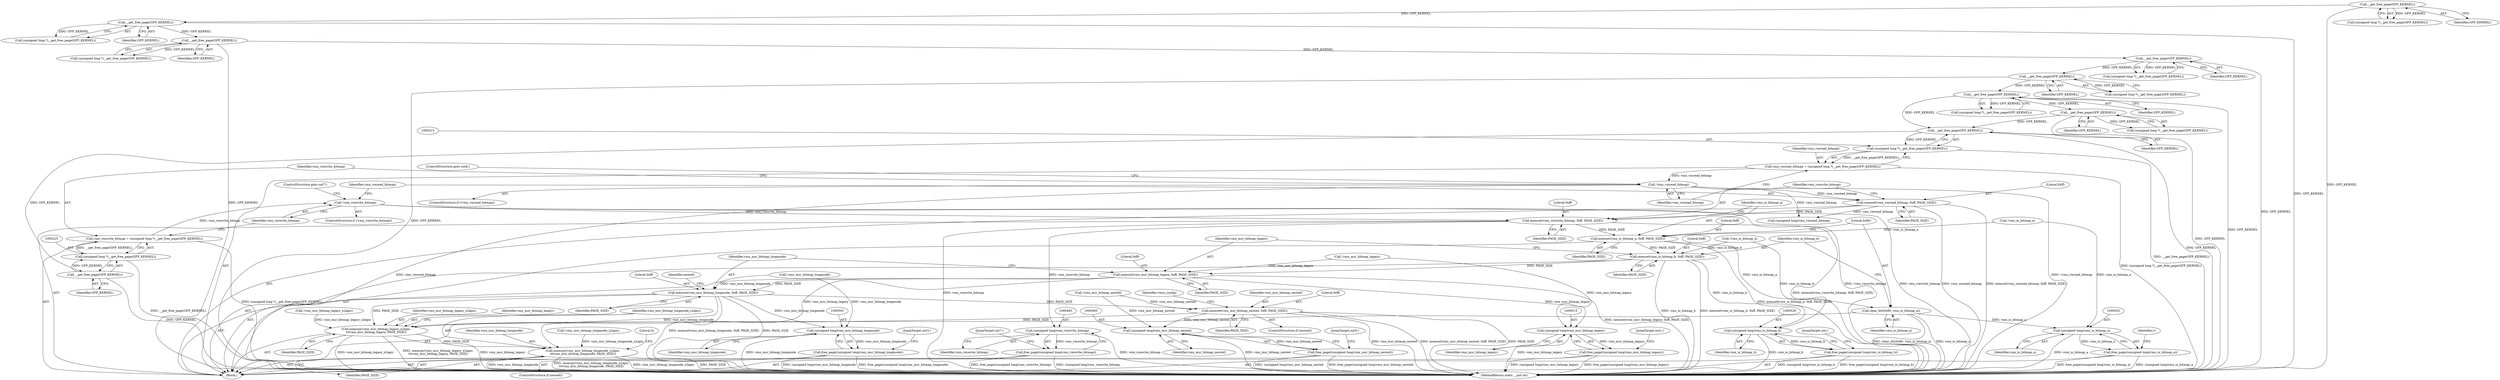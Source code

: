 digraph "0_linux_3ce424e45411cf5a13105e0386b6ecf6eeb4f66f@API" {
"1000236" [label="(Call,memset(vmx_vmwrite_bitmap, 0xff, PAGE_SIZE))"];
"1000229" [label="(Call,!vmx_vmwrite_bitmap)"];
"1000222" [label="(Call,vmx_vmwrite_bitmap = (unsigned long *)__get_free_page(GFP_KERNEL))"];
"1000224" [label="(Call,(unsigned long *)__get_free_page(GFP_KERNEL))"];
"1000226" [label="(Call,__get_free_page(GFP_KERNEL))"];
"1000216" [label="(Call,__get_free_page(GFP_KERNEL))"];
"1000193" [label="(Call,__get_free_page(GFP_KERNEL))"];
"1000183" [label="(Call,__get_free_page(GFP_KERNEL))"];
"1000173" [label="(Call,__get_free_page(GFP_KERNEL))"];
"1000163" [label="(Call,__get_free_page(GFP_KERNEL))"];
"1000153" [label="(Call,__get_free_page(GFP_KERNEL))"];
"1000142" [label="(Call,__get_free_page(GFP_KERNEL))"];
"1000206" [label="(Call,__get_free_page(GFP_KERNEL))"];
"1000232" [label="(Call,memset(vmx_vmread_bitmap, 0xff, PAGE_SIZE))"];
"1000219" [label="(Call,!vmx_vmread_bitmap)"];
"1000212" [label="(Call,vmx_vmread_bitmap = (unsigned long *)__get_free_page(GFP_KERNEL))"];
"1000214" [label="(Call,(unsigned long *)__get_free_page(GFP_KERNEL))"];
"1000240" [label="(Call,memset(vmx_io_bitmap_a, 0xff, PAGE_SIZE))"];
"1000244" [label="(Call,clear_bit(0x80, vmx_io_bitmap_a))"];
"1000524" [label="(Call,(unsigned long)vmx_io_bitmap_a)"];
"1000523" [label="(Call,free_page((unsigned long)vmx_io_bitmap_a))"];
"1000247" [label="(Call,memset(vmx_io_bitmap_b, 0xff, PAGE_SIZE))"];
"1000251" [label="(Call,memset(vmx_msr_bitmap_legacy, 0xff, PAGE_SIZE))"];
"1000255" [label="(Call,memset(vmx_msr_bitmap_longmode, 0xff, PAGE_SIZE))"];
"1000261" [label="(Call,memset(vmx_msr_bitmap_nested, 0xff, PAGE_SIZE))"];
"1000398" [label="(Call,memcpy(vmx_msr_bitmap_legacy_x2apic,\n\t\t\tvmx_msr_bitmap_legacy, PAGE_SIZE))"];
"1000402" [label="(Call,memcpy(vmx_msr_bitmap_longmode_x2apic,\n\t\t\tvmx_msr_bitmap_longmode, PAGE_SIZE))"];
"1000494" [label="(Call,(unsigned long)vmx_msr_bitmap_nested)"];
"1000493" [label="(Call,free_page((unsigned long)vmx_msr_bitmap_nested))"];
"1000504" [label="(Call,(unsigned long)vmx_msr_bitmap_longmode)"];
"1000503" [label="(Call,free_page((unsigned long)vmx_msr_bitmap_longmode))"];
"1000514" [label="(Call,(unsigned long)vmx_msr_bitmap_legacy)"];
"1000513" [label="(Call,free_page((unsigned long)vmx_msr_bitmap_legacy))"];
"1000519" [label="(Call,(unsigned long)vmx_io_bitmap_b)"];
"1000518" [label="(Call,free_page((unsigned long)vmx_io_bitmap_b))"];
"1000482" [label="(Call,(unsigned long)vmx_vmwrite_bitmap)"];
"1000481" [label="(Call,free_page((unsigned long)vmx_vmwrite_bitmap))"];
"1000222" [label="(Call,vmx_vmwrite_bitmap = (unsigned long *)__get_free_page(GFP_KERNEL))"];
"1000240" [label="(Call,memset(vmx_io_bitmap_a, 0xff, PAGE_SIZE))"];
"1000183" [label="(Call,__get_free_page(GFP_KERNEL))"];
"1000262" [label="(Identifier,vmx_msr_bitmap_nested)"];
"1000219" [label="(Call,!vmx_vmread_bitmap)"];
"1000194" [label="(Identifier,GFP_KERNEL)"];
"1000519" [label="(Call,(unsigned long)vmx_io_bitmap_b)"];
"1000235" [label="(Identifier,PAGE_SIZE)"];
"1000186" [label="(Call,!vmx_msr_bitmap_longmode)"];
"1000481" [label="(Call,free_page((unsigned long)vmx_vmwrite_bitmap))"];
"1000257" [label="(Literal,0xff)"];
"1000231" [label="(ControlStructure,goto out7;)"];
"1000506" [label="(Identifier,vmx_msr_bitmap_longmode)"];
"1000166" [label="(Call,!vmx_msr_bitmap_legacy)"];
"1000529" [label="(MethodReturn,static __init int)"];
"1000140" [label="(Call,(unsigned long *)__get_free_page(GFP_KERNEL))"];
"1000513" [label="(Call,free_page((unsigned long)vmx_msr_bitmap_legacy))"];
"1000227" [label="(Identifier,GFP_KERNEL)"];
"1000516" [label="(Identifier,vmx_msr_bitmap_legacy)"];
"1000256" [label="(Identifier,vmx_msr_bitmap_longmode)"];
"1000143" [label="(Identifier,GFP_KERNEL)"];
"1000230" [label="(Identifier,vmx_vmwrite_bitmap)"];
"1000407" [label="(Literal,0)"];
"1000250" [label="(Identifier,PAGE_SIZE)"];
"1000232" [label="(Call,memset(vmx_vmread_bitmap, 0xff, PAGE_SIZE))"];
"1000514" [label="(Call,(unsigned long)vmx_msr_bitmap_legacy)"];
"1000521" [label="(Identifier,vmx_io_bitmap_b)"];
"1000258" [label="(Identifier,PAGE_SIZE)"];
"1000263" [label="(Literal,0xff)"];
"1000239" [label="(Identifier,PAGE_SIZE)"];
"1000241" [label="(Identifier,vmx_io_bitmap_a)"];
"1000269" [label="(Identifier,vmcs_config)"];
"1000151" [label="(Call,(unsigned long *)__get_free_page(GFP_KERNEL))"];
"1000526" [label="(Identifier,vmx_io_bitmap_a)"];
"1000255" [label="(Call,memset(vmx_msr_bitmap_longmode, 0xff, PAGE_SIZE))"];
"1000404" [label="(Identifier,vmx_msr_bitmap_longmode)"];
"1000246" [label="(Identifier,vmx_io_bitmap_a)"];
"1000493" [label="(Call,free_page((unsigned long)vmx_msr_bitmap_nested))"];
"1000181" [label="(Call,(unsigned long *)__get_free_page(GFP_KERNEL))"];
"1000223" [label="(Identifier,vmx_vmwrite_bitmap)"];
"1000249" [label="(Literal,0xff)"];
"1000111" [label="(Block,)"];
"1000217" [label="(Identifier,GFP_KERNEL)"];
"1000204" [label="(Call,(unsigned long *)__get_free_page(GFP_KERNEL))"];
"1000528" [label="(Identifier,r)"];
"1000497" [label="(JumpTarget,out5:)"];
"1000504" [label="(Call,(unsigned long)vmx_msr_bitmap_longmode)"];
"1000171" [label="(Call,(unsigned long *)__get_free_page(GFP_KERNEL))"];
"1000164" [label="(Identifier,GFP_KERNEL)"];
"1000163" [label="(Call,__get_free_page(GFP_KERNEL))"];
"1000243" [label="(Identifier,PAGE_SIZE)"];
"1000523" [label="(Call,free_page((unsigned long)vmx_io_bitmap_a))"];
"1000216" [label="(Call,__get_free_page(GFP_KERNEL))"];
"1000242" [label="(Literal,0xff)"];
"1000399" [label="(Identifier,vmx_msr_bitmap_legacy_x2apic)"];
"1000244" [label="(Call,clear_bit(0x80, vmx_io_bitmap_a))"];
"1000233" [label="(Identifier,vmx_vmread_bitmap)"];
"1000402" [label="(Call,memcpy(vmx_msr_bitmap_longmode_x2apic,\n\t\t\tvmx_msr_bitmap_longmode, PAGE_SIZE))"];
"1000401" [label="(Identifier,PAGE_SIZE)"];
"1000238" [label="(Literal,0xff)"];
"1000487" [label="(Call,(unsigned long)vmx_vmread_bitmap)"];
"1000248" [label="(Identifier,vmx_io_bitmap_b)"];
"1000254" [label="(Identifier,PAGE_SIZE)"];
"1000398" [label="(Call,memcpy(vmx_msr_bitmap_legacy_x2apic,\n\t\t\tvmx_msr_bitmap_legacy, PAGE_SIZE))"];
"1000400" [label="(Identifier,vmx_msr_bitmap_legacy)"];
"1000174" [label="(Identifier,GFP_KERNEL)"];
"1000482" [label="(Call,(unsigned long)vmx_vmwrite_bitmap)"];
"1000193" [label="(Call,__get_free_page(GFP_KERNEL))"];
"1000142" [label="(Call,__get_free_page(GFP_KERNEL))"];
"1000261" [label="(Call,memset(vmx_msr_bitmap_nested, 0xff, PAGE_SIZE))"];
"1000251" [label="(Call,memset(vmx_msr_bitmap_legacy, 0xff, PAGE_SIZE))"];
"1000226" [label="(Call,__get_free_page(GFP_KERNEL))"];
"1000496" [label="(Identifier,vmx_msr_bitmap_nested)"];
"1000485" [label="(JumpTarget,out7:)"];
"1000206" [label="(Call,__get_free_page(GFP_KERNEL))"];
"1000522" [label="(JumpTarget,out:)"];
"1000176" [label="(Call,!vmx_msr_bitmap_legacy_x2apic)"];
"1000484" [label="(Identifier,vmx_vmwrite_bitmap)"];
"1000236" [label="(Call,memset(vmx_vmwrite_bitmap, 0xff, PAGE_SIZE))"];
"1000264" [label="(Identifier,PAGE_SIZE)"];
"1000161" [label="(Call,(unsigned long *)__get_free_page(GFP_KERNEL))"];
"1000507" [label="(JumpTarget,out3:)"];
"1000253" [label="(Literal,0xff)"];
"1000145" [label="(Call,!vmx_io_bitmap_a)"];
"1000220" [label="(Identifier,vmx_vmread_bitmap)"];
"1000245" [label="(Literal,0x80)"];
"1000153" [label="(Call,__get_free_page(GFP_KERNEL))"];
"1000518" [label="(Call,free_page((unsigned long)vmx_io_bitmap_b))"];
"1000209" [label="(Call,!vmx_msr_bitmap_nested)"];
"1000491" [label="(ControlStructure,if (nested))"];
"1000234" [label="(Literal,0xff)"];
"1000252" [label="(Identifier,vmx_msr_bitmap_legacy)"];
"1000212" [label="(Call,vmx_vmread_bitmap = (unsigned long *)__get_free_page(GFP_KERNEL))"];
"1000184" [label="(Identifier,GFP_KERNEL)"];
"1000218" [label="(ControlStructure,if (!vmx_vmread_bitmap))"];
"1000524" [label="(Call,(unsigned long)vmx_io_bitmap_a)"];
"1000207" [label="(Identifier,GFP_KERNEL)"];
"1000214" [label="(Call,(unsigned long *)__get_free_page(GFP_KERNEL))"];
"1000221" [label="(ControlStructure,goto out6;)"];
"1000403" [label="(Identifier,vmx_msr_bitmap_longmode_x2apic)"];
"1000229" [label="(Call,!vmx_vmwrite_bitmap)"];
"1000237" [label="(Identifier,vmx_vmwrite_bitmap)"];
"1000228" [label="(ControlStructure,if (!vmx_vmwrite_bitmap))"];
"1000196" [label="(Call,!vmx_msr_bitmap_longmode_x2apic)"];
"1000503" [label="(Call,free_page((unsigned long)vmx_msr_bitmap_longmode))"];
"1000517" [label="(JumpTarget,out1:)"];
"1000405" [label="(Identifier,PAGE_SIZE)"];
"1000247" [label="(Call,memset(vmx_io_bitmap_b, 0xff, PAGE_SIZE))"];
"1000173" [label="(Call,__get_free_page(GFP_KERNEL))"];
"1000259" [label="(ControlStructure,if (nested))"];
"1000156" [label="(Call,!vmx_io_bitmap_b)"];
"1000224" [label="(Call,(unsigned long *)__get_free_page(GFP_KERNEL))"];
"1000191" [label="(Call,(unsigned long *)__get_free_page(GFP_KERNEL))"];
"1000494" [label="(Call,(unsigned long)vmx_msr_bitmap_nested)"];
"1000260" [label="(Identifier,nested)"];
"1000213" [label="(Identifier,vmx_vmread_bitmap)"];
"1000154" [label="(Identifier,GFP_KERNEL)"];
"1000236" -> "1000111"  [label="AST: "];
"1000236" -> "1000239"  [label="CFG: "];
"1000237" -> "1000236"  [label="AST: "];
"1000238" -> "1000236"  [label="AST: "];
"1000239" -> "1000236"  [label="AST: "];
"1000241" -> "1000236"  [label="CFG: "];
"1000236" -> "1000529"  [label="DDG: vmx_vmwrite_bitmap"];
"1000236" -> "1000529"  [label="DDG: memset(vmx_vmwrite_bitmap, 0xff, PAGE_SIZE)"];
"1000229" -> "1000236"  [label="DDG: vmx_vmwrite_bitmap"];
"1000232" -> "1000236"  [label="DDG: PAGE_SIZE"];
"1000236" -> "1000240"  [label="DDG: PAGE_SIZE"];
"1000236" -> "1000482"  [label="DDG: vmx_vmwrite_bitmap"];
"1000229" -> "1000228"  [label="AST: "];
"1000229" -> "1000230"  [label="CFG: "];
"1000230" -> "1000229"  [label="AST: "];
"1000231" -> "1000229"  [label="CFG: "];
"1000233" -> "1000229"  [label="CFG: "];
"1000229" -> "1000529"  [label="DDG: !vmx_vmwrite_bitmap"];
"1000229" -> "1000529"  [label="DDG: vmx_vmwrite_bitmap"];
"1000222" -> "1000229"  [label="DDG: vmx_vmwrite_bitmap"];
"1000222" -> "1000111"  [label="AST: "];
"1000222" -> "1000224"  [label="CFG: "];
"1000223" -> "1000222"  [label="AST: "];
"1000224" -> "1000222"  [label="AST: "];
"1000230" -> "1000222"  [label="CFG: "];
"1000222" -> "1000529"  [label="DDG: (unsigned long *)__get_free_page(GFP_KERNEL)"];
"1000224" -> "1000222"  [label="DDG: __get_free_page(GFP_KERNEL)"];
"1000224" -> "1000226"  [label="CFG: "];
"1000225" -> "1000224"  [label="AST: "];
"1000226" -> "1000224"  [label="AST: "];
"1000224" -> "1000529"  [label="DDG: __get_free_page(GFP_KERNEL)"];
"1000226" -> "1000224"  [label="DDG: GFP_KERNEL"];
"1000226" -> "1000227"  [label="CFG: "];
"1000227" -> "1000226"  [label="AST: "];
"1000226" -> "1000529"  [label="DDG: GFP_KERNEL"];
"1000216" -> "1000226"  [label="DDG: GFP_KERNEL"];
"1000216" -> "1000214"  [label="AST: "];
"1000216" -> "1000217"  [label="CFG: "];
"1000217" -> "1000216"  [label="AST: "];
"1000214" -> "1000216"  [label="CFG: "];
"1000216" -> "1000529"  [label="DDG: GFP_KERNEL"];
"1000216" -> "1000214"  [label="DDG: GFP_KERNEL"];
"1000193" -> "1000216"  [label="DDG: GFP_KERNEL"];
"1000206" -> "1000216"  [label="DDG: GFP_KERNEL"];
"1000193" -> "1000191"  [label="AST: "];
"1000193" -> "1000194"  [label="CFG: "];
"1000194" -> "1000193"  [label="AST: "];
"1000191" -> "1000193"  [label="CFG: "];
"1000193" -> "1000529"  [label="DDG: GFP_KERNEL"];
"1000193" -> "1000191"  [label="DDG: GFP_KERNEL"];
"1000183" -> "1000193"  [label="DDG: GFP_KERNEL"];
"1000193" -> "1000206"  [label="DDG: GFP_KERNEL"];
"1000183" -> "1000181"  [label="AST: "];
"1000183" -> "1000184"  [label="CFG: "];
"1000184" -> "1000183"  [label="AST: "];
"1000181" -> "1000183"  [label="CFG: "];
"1000183" -> "1000529"  [label="DDG: GFP_KERNEL"];
"1000183" -> "1000181"  [label="DDG: GFP_KERNEL"];
"1000173" -> "1000183"  [label="DDG: GFP_KERNEL"];
"1000173" -> "1000171"  [label="AST: "];
"1000173" -> "1000174"  [label="CFG: "];
"1000174" -> "1000173"  [label="AST: "];
"1000171" -> "1000173"  [label="CFG: "];
"1000173" -> "1000529"  [label="DDG: GFP_KERNEL"];
"1000173" -> "1000171"  [label="DDG: GFP_KERNEL"];
"1000163" -> "1000173"  [label="DDG: GFP_KERNEL"];
"1000163" -> "1000161"  [label="AST: "];
"1000163" -> "1000164"  [label="CFG: "];
"1000164" -> "1000163"  [label="AST: "];
"1000161" -> "1000163"  [label="CFG: "];
"1000163" -> "1000529"  [label="DDG: GFP_KERNEL"];
"1000163" -> "1000161"  [label="DDG: GFP_KERNEL"];
"1000153" -> "1000163"  [label="DDG: GFP_KERNEL"];
"1000153" -> "1000151"  [label="AST: "];
"1000153" -> "1000154"  [label="CFG: "];
"1000154" -> "1000153"  [label="AST: "];
"1000151" -> "1000153"  [label="CFG: "];
"1000153" -> "1000529"  [label="DDG: GFP_KERNEL"];
"1000153" -> "1000151"  [label="DDG: GFP_KERNEL"];
"1000142" -> "1000153"  [label="DDG: GFP_KERNEL"];
"1000142" -> "1000140"  [label="AST: "];
"1000142" -> "1000143"  [label="CFG: "];
"1000143" -> "1000142"  [label="AST: "];
"1000140" -> "1000142"  [label="CFG: "];
"1000142" -> "1000529"  [label="DDG: GFP_KERNEL"];
"1000142" -> "1000140"  [label="DDG: GFP_KERNEL"];
"1000206" -> "1000204"  [label="AST: "];
"1000206" -> "1000207"  [label="CFG: "];
"1000207" -> "1000206"  [label="AST: "];
"1000204" -> "1000206"  [label="CFG: "];
"1000206" -> "1000529"  [label="DDG: GFP_KERNEL"];
"1000206" -> "1000204"  [label="DDG: GFP_KERNEL"];
"1000232" -> "1000111"  [label="AST: "];
"1000232" -> "1000235"  [label="CFG: "];
"1000233" -> "1000232"  [label="AST: "];
"1000234" -> "1000232"  [label="AST: "];
"1000235" -> "1000232"  [label="AST: "];
"1000237" -> "1000232"  [label="CFG: "];
"1000232" -> "1000529"  [label="DDG: vmx_vmread_bitmap"];
"1000232" -> "1000529"  [label="DDG: memset(vmx_vmread_bitmap, 0xff, PAGE_SIZE)"];
"1000219" -> "1000232"  [label="DDG: vmx_vmread_bitmap"];
"1000232" -> "1000487"  [label="DDG: vmx_vmread_bitmap"];
"1000219" -> "1000218"  [label="AST: "];
"1000219" -> "1000220"  [label="CFG: "];
"1000220" -> "1000219"  [label="AST: "];
"1000221" -> "1000219"  [label="CFG: "];
"1000223" -> "1000219"  [label="CFG: "];
"1000219" -> "1000529"  [label="DDG: !vmx_vmread_bitmap"];
"1000219" -> "1000529"  [label="DDG: vmx_vmread_bitmap"];
"1000212" -> "1000219"  [label="DDG: vmx_vmread_bitmap"];
"1000219" -> "1000487"  [label="DDG: vmx_vmread_bitmap"];
"1000212" -> "1000111"  [label="AST: "];
"1000212" -> "1000214"  [label="CFG: "];
"1000213" -> "1000212"  [label="AST: "];
"1000214" -> "1000212"  [label="AST: "];
"1000220" -> "1000212"  [label="CFG: "];
"1000212" -> "1000529"  [label="DDG: (unsigned long *)__get_free_page(GFP_KERNEL)"];
"1000214" -> "1000212"  [label="DDG: __get_free_page(GFP_KERNEL)"];
"1000215" -> "1000214"  [label="AST: "];
"1000214" -> "1000529"  [label="DDG: __get_free_page(GFP_KERNEL)"];
"1000240" -> "1000111"  [label="AST: "];
"1000240" -> "1000243"  [label="CFG: "];
"1000241" -> "1000240"  [label="AST: "];
"1000242" -> "1000240"  [label="AST: "];
"1000243" -> "1000240"  [label="AST: "];
"1000245" -> "1000240"  [label="CFG: "];
"1000240" -> "1000529"  [label="DDG: memset(vmx_io_bitmap_a, 0xff, PAGE_SIZE)"];
"1000145" -> "1000240"  [label="DDG: vmx_io_bitmap_a"];
"1000240" -> "1000244"  [label="DDG: vmx_io_bitmap_a"];
"1000240" -> "1000247"  [label="DDG: PAGE_SIZE"];
"1000244" -> "1000111"  [label="AST: "];
"1000244" -> "1000246"  [label="CFG: "];
"1000245" -> "1000244"  [label="AST: "];
"1000246" -> "1000244"  [label="AST: "];
"1000248" -> "1000244"  [label="CFG: "];
"1000244" -> "1000529"  [label="DDG: clear_bit(0x80, vmx_io_bitmap_a)"];
"1000244" -> "1000529"  [label="DDG: vmx_io_bitmap_a"];
"1000244" -> "1000524"  [label="DDG: vmx_io_bitmap_a"];
"1000524" -> "1000523"  [label="AST: "];
"1000524" -> "1000526"  [label="CFG: "];
"1000525" -> "1000524"  [label="AST: "];
"1000526" -> "1000524"  [label="AST: "];
"1000523" -> "1000524"  [label="CFG: "];
"1000524" -> "1000529"  [label="DDG: vmx_io_bitmap_a"];
"1000524" -> "1000523"  [label="DDG: vmx_io_bitmap_a"];
"1000145" -> "1000524"  [label="DDG: vmx_io_bitmap_a"];
"1000523" -> "1000111"  [label="AST: "];
"1000528" -> "1000523"  [label="CFG: "];
"1000523" -> "1000529"  [label="DDG: (unsigned long)vmx_io_bitmap_a"];
"1000523" -> "1000529"  [label="DDG: free_page((unsigned long)vmx_io_bitmap_a)"];
"1000247" -> "1000111"  [label="AST: "];
"1000247" -> "1000250"  [label="CFG: "];
"1000248" -> "1000247"  [label="AST: "];
"1000249" -> "1000247"  [label="AST: "];
"1000250" -> "1000247"  [label="AST: "];
"1000252" -> "1000247"  [label="CFG: "];
"1000247" -> "1000529"  [label="DDG: vmx_io_bitmap_b"];
"1000247" -> "1000529"  [label="DDG: memset(vmx_io_bitmap_b, 0xff, PAGE_SIZE)"];
"1000156" -> "1000247"  [label="DDG: vmx_io_bitmap_b"];
"1000247" -> "1000251"  [label="DDG: PAGE_SIZE"];
"1000247" -> "1000519"  [label="DDG: vmx_io_bitmap_b"];
"1000251" -> "1000111"  [label="AST: "];
"1000251" -> "1000254"  [label="CFG: "];
"1000252" -> "1000251"  [label="AST: "];
"1000253" -> "1000251"  [label="AST: "];
"1000254" -> "1000251"  [label="AST: "];
"1000256" -> "1000251"  [label="CFG: "];
"1000251" -> "1000529"  [label="DDG: memset(vmx_msr_bitmap_legacy, 0xff, PAGE_SIZE)"];
"1000166" -> "1000251"  [label="DDG: vmx_msr_bitmap_legacy"];
"1000251" -> "1000255"  [label="DDG: PAGE_SIZE"];
"1000251" -> "1000398"  [label="DDG: vmx_msr_bitmap_legacy"];
"1000251" -> "1000514"  [label="DDG: vmx_msr_bitmap_legacy"];
"1000255" -> "1000111"  [label="AST: "];
"1000255" -> "1000258"  [label="CFG: "];
"1000256" -> "1000255"  [label="AST: "];
"1000257" -> "1000255"  [label="AST: "];
"1000258" -> "1000255"  [label="AST: "];
"1000260" -> "1000255"  [label="CFG: "];
"1000255" -> "1000529"  [label="DDG: memset(vmx_msr_bitmap_longmode, 0xff, PAGE_SIZE)"];
"1000255" -> "1000529"  [label="DDG: PAGE_SIZE"];
"1000186" -> "1000255"  [label="DDG: vmx_msr_bitmap_longmode"];
"1000255" -> "1000261"  [label="DDG: PAGE_SIZE"];
"1000255" -> "1000398"  [label="DDG: PAGE_SIZE"];
"1000255" -> "1000402"  [label="DDG: vmx_msr_bitmap_longmode"];
"1000255" -> "1000504"  [label="DDG: vmx_msr_bitmap_longmode"];
"1000261" -> "1000259"  [label="AST: "];
"1000261" -> "1000264"  [label="CFG: "];
"1000262" -> "1000261"  [label="AST: "];
"1000263" -> "1000261"  [label="AST: "];
"1000264" -> "1000261"  [label="AST: "];
"1000269" -> "1000261"  [label="CFG: "];
"1000261" -> "1000529"  [label="DDG: PAGE_SIZE"];
"1000261" -> "1000529"  [label="DDG: vmx_msr_bitmap_nested"];
"1000261" -> "1000529"  [label="DDG: memset(vmx_msr_bitmap_nested, 0xff, PAGE_SIZE)"];
"1000209" -> "1000261"  [label="DDG: vmx_msr_bitmap_nested"];
"1000261" -> "1000398"  [label="DDG: PAGE_SIZE"];
"1000261" -> "1000494"  [label="DDG: vmx_msr_bitmap_nested"];
"1000398" -> "1000111"  [label="AST: "];
"1000398" -> "1000401"  [label="CFG: "];
"1000399" -> "1000398"  [label="AST: "];
"1000400" -> "1000398"  [label="AST: "];
"1000401" -> "1000398"  [label="AST: "];
"1000403" -> "1000398"  [label="CFG: "];
"1000398" -> "1000529"  [label="DDG: memcpy(vmx_msr_bitmap_legacy_x2apic,\n\t\t\tvmx_msr_bitmap_legacy, PAGE_SIZE)"];
"1000398" -> "1000529"  [label="DDG: vmx_msr_bitmap_legacy"];
"1000398" -> "1000529"  [label="DDG: vmx_msr_bitmap_legacy_x2apic"];
"1000176" -> "1000398"  [label="DDG: vmx_msr_bitmap_legacy_x2apic"];
"1000398" -> "1000402"  [label="DDG: PAGE_SIZE"];
"1000402" -> "1000111"  [label="AST: "];
"1000402" -> "1000405"  [label="CFG: "];
"1000403" -> "1000402"  [label="AST: "];
"1000404" -> "1000402"  [label="AST: "];
"1000405" -> "1000402"  [label="AST: "];
"1000407" -> "1000402"  [label="CFG: "];
"1000402" -> "1000529"  [label="DDG: PAGE_SIZE"];
"1000402" -> "1000529"  [label="DDG: vmx_msr_bitmap_longmode"];
"1000402" -> "1000529"  [label="DDG: memcpy(vmx_msr_bitmap_longmode_x2apic,\n\t\t\tvmx_msr_bitmap_longmode, PAGE_SIZE)"];
"1000402" -> "1000529"  [label="DDG: vmx_msr_bitmap_longmode_x2apic"];
"1000196" -> "1000402"  [label="DDG: vmx_msr_bitmap_longmode_x2apic"];
"1000494" -> "1000493"  [label="AST: "];
"1000494" -> "1000496"  [label="CFG: "];
"1000495" -> "1000494"  [label="AST: "];
"1000496" -> "1000494"  [label="AST: "];
"1000493" -> "1000494"  [label="CFG: "];
"1000494" -> "1000529"  [label="DDG: vmx_msr_bitmap_nested"];
"1000494" -> "1000493"  [label="DDG: vmx_msr_bitmap_nested"];
"1000209" -> "1000494"  [label="DDG: vmx_msr_bitmap_nested"];
"1000493" -> "1000491"  [label="AST: "];
"1000497" -> "1000493"  [label="CFG: "];
"1000493" -> "1000529"  [label="DDG: (unsigned long)vmx_msr_bitmap_nested"];
"1000493" -> "1000529"  [label="DDG: free_page((unsigned long)vmx_msr_bitmap_nested)"];
"1000504" -> "1000503"  [label="AST: "];
"1000504" -> "1000506"  [label="CFG: "];
"1000505" -> "1000504"  [label="AST: "];
"1000506" -> "1000504"  [label="AST: "];
"1000503" -> "1000504"  [label="CFG: "];
"1000504" -> "1000529"  [label="DDG: vmx_msr_bitmap_longmode"];
"1000504" -> "1000503"  [label="DDG: vmx_msr_bitmap_longmode"];
"1000186" -> "1000504"  [label="DDG: vmx_msr_bitmap_longmode"];
"1000503" -> "1000111"  [label="AST: "];
"1000507" -> "1000503"  [label="CFG: "];
"1000503" -> "1000529"  [label="DDG: free_page((unsigned long)vmx_msr_bitmap_longmode)"];
"1000503" -> "1000529"  [label="DDG: (unsigned long)vmx_msr_bitmap_longmode"];
"1000514" -> "1000513"  [label="AST: "];
"1000514" -> "1000516"  [label="CFG: "];
"1000515" -> "1000514"  [label="AST: "];
"1000516" -> "1000514"  [label="AST: "];
"1000513" -> "1000514"  [label="CFG: "];
"1000514" -> "1000529"  [label="DDG: vmx_msr_bitmap_legacy"];
"1000514" -> "1000513"  [label="DDG: vmx_msr_bitmap_legacy"];
"1000166" -> "1000514"  [label="DDG: vmx_msr_bitmap_legacy"];
"1000513" -> "1000111"  [label="AST: "];
"1000517" -> "1000513"  [label="CFG: "];
"1000513" -> "1000529"  [label="DDG: free_page((unsigned long)vmx_msr_bitmap_legacy)"];
"1000513" -> "1000529"  [label="DDG: (unsigned long)vmx_msr_bitmap_legacy"];
"1000519" -> "1000518"  [label="AST: "];
"1000519" -> "1000521"  [label="CFG: "];
"1000520" -> "1000519"  [label="AST: "];
"1000521" -> "1000519"  [label="AST: "];
"1000518" -> "1000519"  [label="CFG: "];
"1000519" -> "1000529"  [label="DDG: vmx_io_bitmap_b"];
"1000519" -> "1000518"  [label="DDG: vmx_io_bitmap_b"];
"1000156" -> "1000519"  [label="DDG: vmx_io_bitmap_b"];
"1000518" -> "1000111"  [label="AST: "];
"1000522" -> "1000518"  [label="CFG: "];
"1000518" -> "1000529"  [label="DDG: (unsigned long)vmx_io_bitmap_b"];
"1000518" -> "1000529"  [label="DDG: free_page((unsigned long)vmx_io_bitmap_b)"];
"1000482" -> "1000481"  [label="AST: "];
"1000482" -> "1000484"  [label="CFG: "];
"1000483" -> "1000482"  [label="AST: "];
"1000484" -> "1000482"  [label="AST: "];
"1000481" -> "1000482"  [label="CFG: "];
"1000482" -> "1000529"  [label="DDG: vmx_vmwrite_bitmap"];
"1000482" -> "1000481"  [label="DDG: vmx_vmwrite_bitmap"];
"1000481" -> "1000111"  [label="AST: "];
"1000485" -> "1000481"  [label="CFG: "];
"1000481" -> "1000529"  [label="DDG: free_page((unsigned long)vmx_vmwrite_bitmap)"];
"1000481" -> "1000529"  [label="DDG: (unsigned long)vmx_vmwrite_bitmap"];
}
